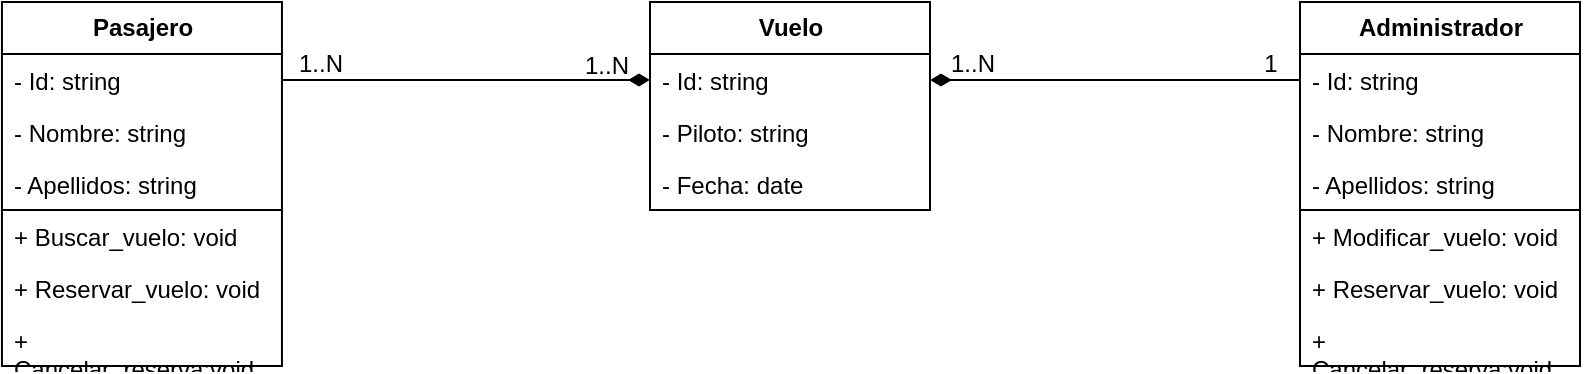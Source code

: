 <mxfile version="24.0.6" type="github">
  <diagram name="Page-1" id="7C8d2qJsN3_pWJzB3g_B">
    <mxGraphModel dx="819" dy="454" grid="1" gridSize="10" guides="1" tooltips="1" connect="1" arrows="1" fold="1" page="1" pageScale="1" pageWidth="850" pageHeight="1100" math="0" shadow="0">
      <root>
        <mxCell id="0" />
        <mxCell id="1" parent="0" />
        <mxCell id="a07SUqtrWlc31Nnd1ErE-1" value="Pasajero" style="swimlane;fontStyle=1;childLayout=stackLayout;horizontal=1;startSize=26;fillColor=none;horizontalStack=0;resizeParent=1;resizeParentMax=0;resizeLast=0;collapsible=1;marginBottom=0;html=1;" vertex="1" parent="1">
          <mxGeometry x="30.98" y="290" width="140" height="182" as="geometry" />
        </mxCell>
        <mxCell id="a07SUqtrWlc31Nnd1ErE-3" value="- Id: string" style="text;strokeColor=none;fillColor=none;align=left;verticalAlign=top;spacingLeft=4;spacingRight=4;overflow=hidden;rotatable=0;points=[[0,0.5],[1,0.5]];portConstraint=eastwest;whiteSpace=wrap;html=1;" vertex="1" parent="a07SUqtrWlc31Nnd1ErE-1">
          <mxGeometry y="26" width="140" height="26" as="geometry" />
        </mxCell>
        <mxCell id="a07SUqtrWlc31Nnd1ErE-2" value="- Nombre: string" style="text;strokeColor=none;fillColor=none;align=left;verticalAlign=top;spacingLeft=4;spacingRight=4;overflow=hidden;rotatable=0;points=[[0,0.5],[1,0.5]];portConstraint=eastwest;whiteSpace=wrap;html=1;" vertex="1" parent="a07SUqtrWlc31Nnd1ErE-1">
          <mxGeometry y="52" width="140" height="26" as="geometry" />
        </mxCell>
        <mxCell id="a07SUqtrWlc31Nnd1ErE-5" value="- Apellidos: string" style="text;strokeColor=none;fillColor=none;align=left;verticalAlign=top;spacingLeft=4;spacingRight=4;overflow=hidden;rotatable=0;points=[[0,0.5],[1,0.5]];portConstraint=eastwest;whiteSpace=wrap;html=1;" vertex="1" parent="a07SUqtrWlc31Nnd1ErE-1">
          <mxGeometry y="78" width="140" height="26" as="geometry" />
        </mxCell>
        <mxCell id="a07SUqtrWlc31Nnd1ErE-4" value="+ Buscar_vuelo: void" style="text;strokeColor=none;fillColor=none;align=left;verticalAlign=top;spacingLeft=4;spacingRight=4;overflow=hidden;rotatable=0;points=[[0,0.5],[1,0.5]];portConstraint=eastwest;whiteSpace=wrap;html=1;" vertex="1" parent="a07SUqtrWlc31Nnd1ErE-1">
          <mxGeometry y="104" width="140" height="26" as="geometry" />
        </mxCell>
        <mxCell id="a07SUqtrWlc31Nnd1ErE-6" value="+ Reservar_vuelo: void" style="text;strokeColor=none;fillColor=none;align=left;verticalAlign=top;spacingLeft=4;spacingRight=4;overflow=hidden;rotatable=0;points=[[0,0.5],[1,0.5]];portConstraint=eastwest;whiteSpace=wrap;html=1;" vertex="1" parent="a07SUqtrWlc31Nnd1ErE-1">
          <mxGeometry y="130" width="140" height="26" as="geometry" />
        </mxCell>
        <mxCell id="a07SUqtrWlc31Nnd1ErE-7" value="" style="endArrow=none;html=1;rounded=0;exitX=0;exitY=0;exitDx=0;exitDy=0;exitPerimeter=0;entryX=0.998;entryY=0;entryDx=0;entryDy=0;entryPerimeter=0;" edge="1" parent="a07SUqtrWlc31Nnd1ErE-1" source="a07SUqtrWlc31Nnd1ErE-4" target="a07SUqtrWlc31Nnd1ErE-4">
          <mxGeometry width="50" height="50" relative="1" as="geometry">
            <mxPoint x="369.02" y="150" as="sourcePoint" />
            <mxPoint x="219.02" y="100" as="targetPoint" />
          </mxGeometry>
        </mxCell>
        <mxCell id="a07SUqtrWlc31Nnd1ErE-9" value="+ Cancelar_reserva:void" style="text;strokeColor=none;fillColor=none;align=left;verticalAlign=top;spacingLeft=4;spacingRight=4;overflow=hidden;rotatable=0;points=[[0,0.5],[1,0.5]];portConstraint=eastwest;whiteSpace=wrap;html=1;" vertex="1" parent="a07SUqtrWlc31Nnd1ErE-1">
          <mxGeometry y="156" width="140" height="26" as="geometry" />
        </mxCell>
        <mxCell id="a07SUqtrWlc31Nnd1ErE-10" value="Administrador" style="swimlane;fontStyle=1;childLayout=stackLayout;horizontal=1;startSize=26;fillColor=none;horizontalStack=0;resizeParent=1;resizeParentMax=0;resizeLast=0;collapsible=1;marginBottom=0;html=1;" vertex="1" parent="1">
          <mxGeometry x="680" y="290" width="140" height="182" as="geometry" />
        </mxCell>
        <mxCell id="a07SUqtrWlc31Nnd1ErE-11" value="- Id: string" style="text;strokeColor=none;fillColor=none;align=left;verticalAlign=top;spacingLeft=4;spacingRight=4;overflow=hidden;rotatable=0;points=[[0,0.5],[1,0.5]];portConstraint=eastwest;whiteSpace=wrap;html=1;" vertex="1" parent="a07SUqtrWlc31Nnd1ErE-10">
          <mxGeometry y="26" width="140" height="26" as="geometry" />
        </mxCell>
        <mxCell id="a07SUqtrWlc31Nnd1ErE-12" value="- Nombre: string" style="text;strokeColor=none;fillColor=none;align=left;verticalAlign=top;spacingLeft=4;spacingRight=4;overflow=hidden;rotatable=0;points=[[0,0.5],[1,0.5]];portConstraint=eastwest;whiteSpace=wrap;html=1;" vertex="1" parent="a07SUqtrWlc31Nnd1ErE-10">
          <mxGeometry y="52" width="140" height="26" as="geometry" />
        </mxCell>
        <mxCell id="a07SUqtrWlc31Nnd1ErE-13" value="- Apellidos: string" style="text;strokeColor=none;fillColor=none;align=left;verticalAlign=top;spacingLeft=4;spacingRight=4;overflow=hidden;rotatable=0;points=[[0,0.5],[1,0.5]];portConstraint=eastwest;whiteSpace=wrap;html=1;" vertex="1" parent="a07SUqtrWlc31Nnd1ErE-10">
          <mxGeometry y="78" width="140" height="26" as="geometry" />
        </mxCell>
        <mxCell id="a07SUqtrWlc31Nnd1ErE-14" value="+ Modificar_vuelo: void" style="text;strokeColor=none;fillColor=none;align=left;verticalAlign=top;spacingLeft=4;spacingRight=4;overflow=hidden;rotatable=0;points=[[0,0.5],[1,0.5]];portConstraint=eastwest;whiteSpace=wrap;html=1;" vertex="1" parent="a07SUqtrWlc31Nnd1ErE-10">
          <mxGeometry y="104" width="140" height="26" as="geometry" />
        </mxCell>
        <mxCell id="a07SUqtrWlc31Nnd1ErE-15" value="+ Reservar_vuelo: void" style="text;strokeColor=none;fillColor=none;align=left;verticalAlign=top;spacingLeft=4;spacingRight=4;overflow=hidden;rotatable=0;points=[[0,0.5],[1,0.5]];portConstraint=eastwest;whiteSpace=wrap;html=1;" vertex="1" parent="a07SUqtrWlc31Nnd1ErE-10">
          <mxGeometry y="130" width="140" height="26" as="geometry" />
        </mxCell>
        <mxCell id="a07SUqtrWlc31Nnd1ErE-16" value="" style="endArrow=none;html=1;rounded=0;exitX=0;exitY=0;exitDx=0;exitDy=0;exitPerimeter=0;entryX=0.998;entryY=0;entryDx=0;entryDy=0;entryPerimeter=0;" edge="1" parent="a07SUqtrWlc31Nnd1ErE-10" source="a07SUqtrWlc31Nnd1ErE-14" target="a07SUqtrWlc31Nnd1ErE-14">
          <mxGeometry width="50" height="50" relative="1" as="geometry">
            <mxPoint x="369.02" y="150" as="sourcePoint" />
            <mxPoint x="219.02" y="100" as="targetPoint" />
          </mxGeometry>
        </mxCell>
        <mxCell id="a07SUqtrWlc31Nnd1ErE-17" value="+ Cancelar_reserva:void" style="text;strokeColor=none;fillColor=none;align=left;verticalAlign=top;spacingLeft=4;spacingRight=4;overflow=hidden;rotatable=0;points=[[0,0.5],[1,0.5]];portConstraint=eastwest;whiteSpace=wrap;html=1;" vertex="1" parent="a07SUqtrWlc31Nnd1ErE-10">
          <mxGeometry y="156" width="140" height="26" as="geometry" />
        </mxCell>
        <mxCell id="a07SUqtrWlc31Nnd1ErE-18" value="Vuelo" style="swimlane;fontStyle=1;childLayout=stackLayout;horizontal=1;startSize=26;fillColor=none;horizontalStack=0;resizeParent=1;resizeParentMax=0;resizeLast=0;collapsible=1;marginBottom=0;html=1;" vertex="1" parent="1">
          <mxGeometry x="355" y="290" width="140" height="104" as="geometry" />
        </mxCell>
        <mxCell id="a07SUqtrWlc31Nnd1ErE-19" value="- Id: string" style="text;strokeColor=none;fillColor=none;align=left;verticalAlign=top;spacingLeft=4;spacingRight=4;overflow=hidden;rotatable=0;points=[[0,0.5],[1,0.5]];portConstraint=eastwest;whiteSpace=wrap;html=1;" vertex="1" parent="a07SUqtrWlc31Nnd1ErE-18">
          <mxGeometry y="26" width="140" height="26" as="geometry" />
        </mxCell>
        <mxCell id="a07SUqtrWlc31Nnd1ErE-28" value="- Piloto: string" style="text;strokeColor=none;fillColor=none;align=left;verticalAlign=top;spacingLeft=4;spacingRight=4;overflow=hidden;rotatable=0;points=[[0,0.5],[1,0.5]];portConstraint=eastwest;whiteSpace=wrap;html=1;" vertex="1" parent="a07SUqtrWlc31Nnd1ErE-18">
          <mxGeometry y="52" width="140" height="26" as="geometry" />
        </mxCell>
        <mxCell id="a07SUqtrWlc31Nnd1ErE-29" value="- Fecha: date" style="text;strokeColor=none;fillColor=none;align=left;verticalAlign=top;spacingLeft=4;spacingRight=4;overflow=hidden;rotatable=0;points=[[0,0.5],[1,0.5]];portConstraint=eastwest;whiteSpace=wrap;html=1;" vertex="1" parent="a07SUqtrWlc31Nnd1ErE-18">
          <mxGeometry y="78" width="140" height="26" as="geometry" />
        </mxCell>
        <mxCell id="a07SUqtrWlc31Nnd1ErE-30" value="" style="endArrow=none;startArrow=diamondThin;endFill=0;startFill=1;html=1;verticalAlign=bottom;labelBackgroundColor=none;strokeWidth=1;startSize=8;endSize=8;rounded=0;entryX=1;entryY=0.5;entryDx=0;entryDy=0;exitX=0;exitY=0.5;exitDx=0;exitDy=0;" edge="1" parent="1" source="a07SUqtrWlc31Nnd1ErE-19" target="a07SUqtrWlc31Nnd1ErE-3">
          <mxGeometry width="160" relative="1" as="geometry">
            <mxPoint x="230" y="460" as="sourcePoint" />
            <mxPoint x="390" y="460" as="targetPoint" />
          </mxGeometry>
        </mxCell>
        <mxCell id="a07SUqtrWlc31Nnd1ErE-31" value="" style="endArrow=none;startArrow=diamondThin;endFill=0;startFill=1;html=1;verticalAlign=bottom;labelBackgroundColor=none;strokeWidth=1;startSize=8;endSize=8;rounded=0;entryX=0;entryY=0.5;entryDx=0;entryDy=0;exitX=1;exitY=0.5;exitDx=0;exitDy=0;" edge="1" parent="1" source="a07SUqtrWlc31Nnd1ErE-19" target="a07SUqtrWlc31Nnd1ErE-11">
          <mxGeometry width="160" relative="1" as="geometry">
            <mxPoint x="724" y="500" as="sourcePoint" />
            <mxPoint x="540" y="500" as="targetPoint" />
          </mxGeometry>
        </mxCell>
        <mxCell id="a07SUqtrWlc31Nnd1ErE-32" value="1..N" style="text;html=1;align=center;verticalAlign=middle;resizable=0;points=[];autosize=1;strokeColor=none;fillColor=none;" vertex="1" parent="1">
          <mxGeometry x="165" y="306" width="50" height="30" as="geometry" />
        </mxCell>
        <mxCell id="a07SUqtrWlc31Nnd1ErE-33" value="1..N" style="text;html=1;align=center;verticalAlign=middle;resizable=0;points=[];autosize=1;strokeColor=none;fillColor=none;" vertex="1" parent="1">
          <mxGeometry x="308" y="307" width="50" height="30" as="geometry" />
        </mxCell>
        <mxCell id="a07SUqtrWlc31Nnd1ErE-34" value="1..N" style="text;html=1;align=center;verticalAlign=middle;resizable=0;points=[];autosize=1;strokeColor=none;fillColor=none;" vertex="1" parent="1">
          <mxGeometry x="491" y="306" width="50" height="30" as="geometry" />
        </mxCell>
        <mxCell id="a07SUqtrWlc31Nnd1ErE-35" value="1" style="text;html=1;align=center;verticalAlign=middle;resizable=0;points=[];autosize=1;strokeColor=none;fillColor=none;" vertex="1" parent="1">
          <mxGeometry x="650" y="306" width="30" height="30" as="geometry" />
        </mxCell>
      </root>
    </mxGraphModel>
  </diagram>
</mxfile>
